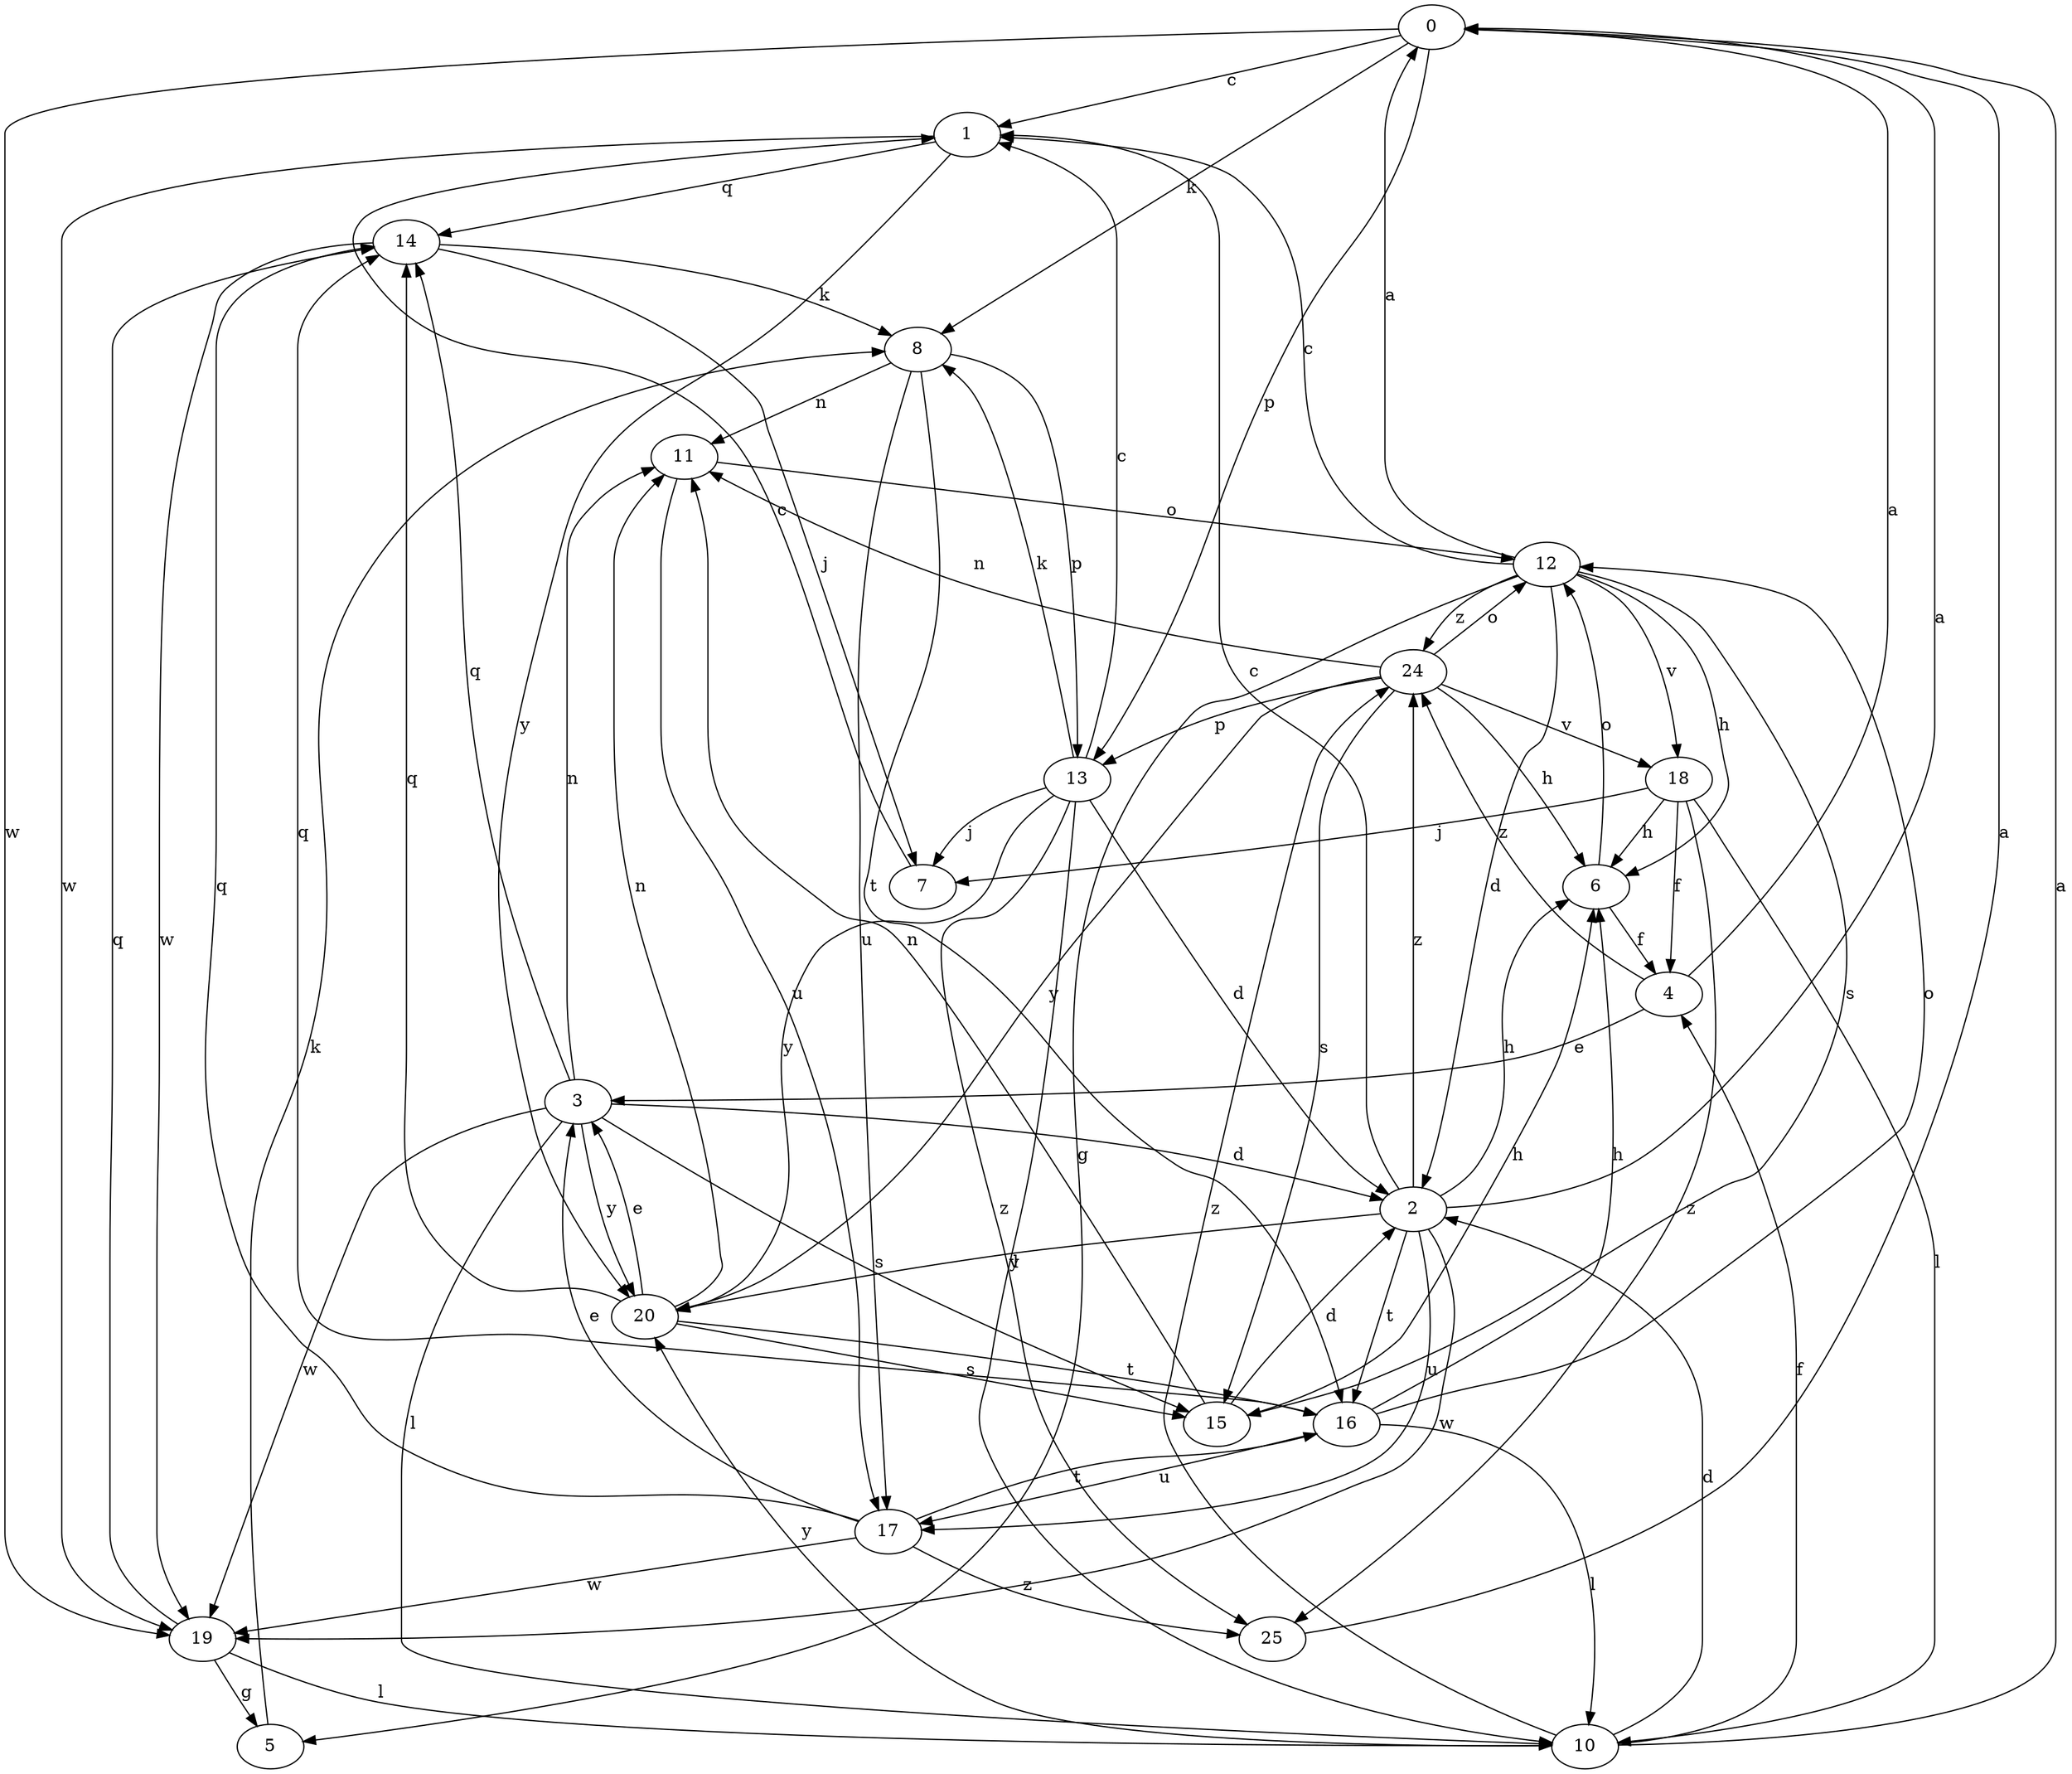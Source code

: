 strict digraph  {
0;
1;
2;
3;
4;
5;
6;
7;
8;
10;
11;
12;
13;
14;
15;
16;
17;
18;
19;
20;
24;
25;
0 -> 1  [label=c];
0 -> 8  [label=k];
0 -> 13  [label=p];
0 -> 19  [label=w];
1 -> 14  [label=q];
1 -> 19  [label=w];
1 -> 20  [label=y];
2 -> 0  [label=a];
2 -> 1  [label=c];
2 -> 6  [label=h];
2 -> 16  [label=t];
2 -> 17  [label=u];
2 -> 19  [label=w];
2 -> 20  [label=y];
2 -> 24  [label=z];
3 -> 2  [label=d];
3 -> 10  [label=l];
3 -> 11  [label=n];
3 -> 14  [label=q];
3 -> 15  [label=s];
3 -> 19  [label=w];
3 -> 20  [label=y];
4 -> 0  [label=a];
4 -> 3  [label=e];
4 -> 24  [label=z];
5 -> 8  [label=k];
6 -> 4  [label=f];
6 -> 12  [label=o];
7 -> 1  [label=c];
8 -> 11  [label=n];
8 -> 13  [label=p];
8 -> 16  [label=t];
8 -> 17  [label=u];
10 -> 0  [label=a];
10 -> 2  [label=d];
10 -> 4  [label=f];
10 -> 20  [label=y];
10 -> 24  [label=z];
11 -> 12  [label=o];
11 -> 17  [label=u];
12 -> 0  [label=a];
12 -> 1  [label=c];
12 -> 2  [label=d];
12 -> 5  [label=g];
12 -> 6  [label=h];
12 -> 15  [label=s];
12 -> 18  [label=v];
12 -> 24  [label=z];
13 -> 1  [label=c];
13 -> 2  [label=d];
13 -> 7  [label=j];
13 -> 8  [label=k];
13 -> 10  [label=l];
13 -> 20  [label=y];
13 -> 25  [label=z];
14 -> 7  [label=j];
14 -> 8  [label=k];
14 -> 19  [label=w];
15 -> 2  [label=d];
15 -> 6  [label=h];
15 -> 11  [label=n];
16 -> 6  [label=h];
16 -> 10  [label=l];
16 -> 12  [label=o];
16 -> 14  [label=q];
16 -> 17  [label=u];
17 -> 3  [label=e];
17 -> 14  [label=q];
17 -> 16  [label=t];
17 -> 19  [label=w];
17 -> 25  [label=z];
18 -> 4  [label=f];
18 -> 6  [label=h];
18 -> 7  [label=j];
18 -> 10  [label=l];
18 -> 25  [label=z];
19 -> 5  [label=g];
19 -> 10  [label=l];
19 -> 14  [label=q];
20 -> 3  [label=e];
20 -> 11  [label=n];
20 -> 14  [label=q];
20 -> 15  [label=s];
20 -> 16  [label=t];
24 -> 6  [label=h];
24 -> 11  [label=n];
24 -> 12  [label=o];
24 -> 13  [label=p];
24 -> 15  [label=s];
24 -> 18  [label=v];
24 -> 20  [label=y];
25 -> 0  [label=a];
}
